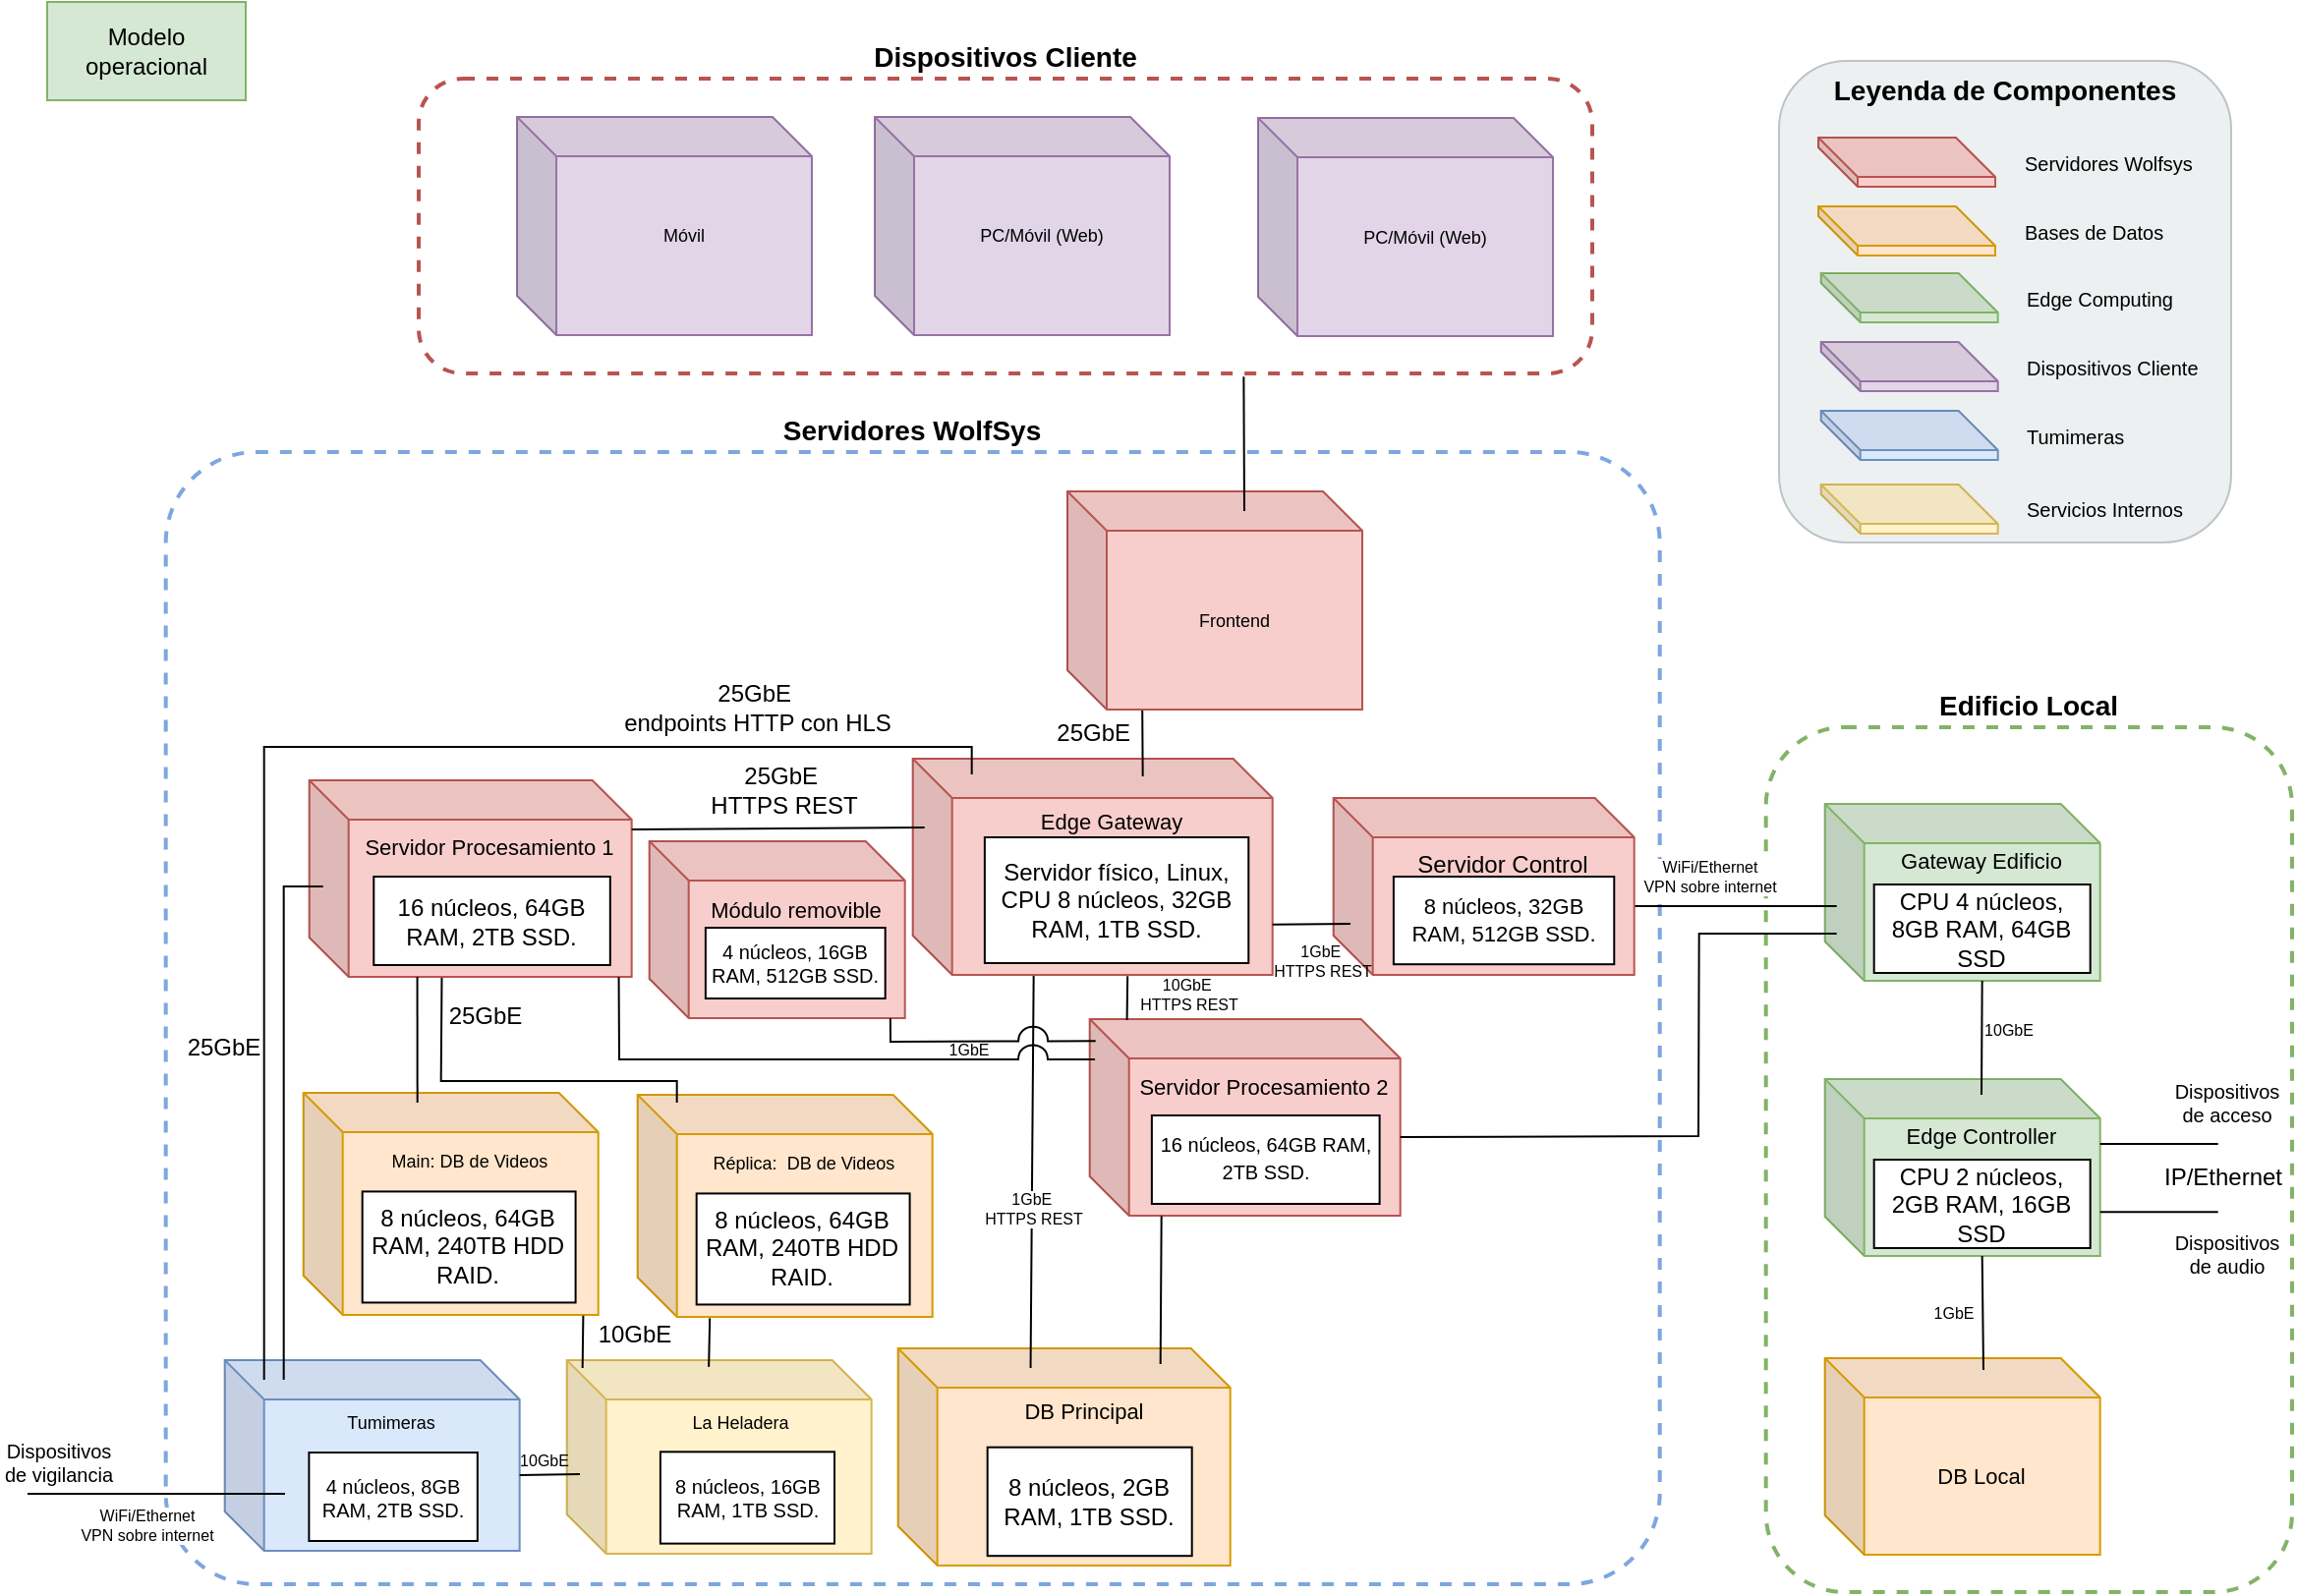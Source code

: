 <mxfile version="27.1.4">
  <diagram name="Page-1" id="L1RatjPxenl9vrnPu1-D">
    <mxGraphModel dx="332" dy="866" grid="1" gridSize="10" guides="1" tooltips="1" connect="1" arrows="1" fold="1" page="1" pageScale="1" pageWidth="1169" pageHeight="827" math="0" shadow="0">
      <root>
        <mxCell id="0" />
        <mxCell id="1" parent="0" />
        <mxCell id="_g4azJEwnOYep_s2dSTF-1" value="Servidores WolfSys" style="rounded=1;whiteSpace=wrap;html=1;fillColor=none;strokeColor=#7EA6E0;strokeWidth=2;dashed=1;verticalAlign=bottom;fontSize=14;fontStyle=1;labelPosition=center;verticalLabelPosition=top;align=center;arcSize=8;" parent="1" vertex="1">
          <mxGeometry x="1253.34" y="240" width="760" height="576" as="geometry" />
        </mxCell>
        <mxCell id="_g4azJEwnOYep_s2dSTF-2" value="Edificio Local" style="rounded=1;whiteSpace=wrap;html=1;fillColor=none;strokeColor=#82B366;strokeWidth=2;dashed=1;verticalAlign=bottom;fontSize=14;fontStyle=1;labelPosition=center;verticalLabelPosition=top;align=center;" parent="1" vertex="1">
          <mxGeometry x="2067.34" y="380" width="267.66" height="440" as="geometry" />
        </mxCell>
        <mxCell id="_g4azJEwnOYep_s2dSTF-3" value="" style="group" parent="1" vertex="1" connectable="0">
          <mxGeometry x="2097.34" y="419" width="140" height="90" as="geometry" />
        </mxCell>
        <mxCell id="_g4azJEwnOYep_s2dSTF-4" value="Gateway Edificio&lt;br&gt;&lt;br&gt;&lt;div&gt;&lt;br&gt;&lt;/div&gt;&lt;div&gt;&lt;br&gt;&lt;/div&gt;&lt;div&gt;&lt;br&gt;&lt;/div&gt;" style="shape=cube;whiteSpace=wrap;html=1;boundedLbl=1;backgroundOutline=1;darkOpacity=0.05;darkOpacity2=0.1;fillColor=#d5e8d4;strokeColor=#82b366;fontSize=11;fontStyle=0;" parent="_g4azJEwnOYep_s2dSTF-3" vertex="1">
          <mxGeometry width="140" height="90" as="geometry" />
        </mxCell>
        <mxCell id="_g4azJEwnOYep_s2dSTF-5" value="CPU 4 núcleos, 8GB RAM, 64GB SSD" style="rounded=0;whiteSpace=wrap;html=1;" parent="_g4azJEwnOYep_s2dSTF-3" vertex="1">
          <mxGeometry x="25" y="41" width="110" height="45" as="geometry" />
        </mxCell>
        <mxCell id="_g4azJEwnOYep_s2dSTF-7" value="" style="group" parent="1" vertex="1" connectable="0">
          <mxGeometry x="2074" y="41" width="230" height="245" as="geometry" />
        </mxCell>
        <mxCell id="_g4azJEwnOYep_s2dSTF-8" value="Leyenda de Componentes" style="rounded=1;whiteSpace=wrap;html=1;fillColor=#ECF0F1;strokeColor=#BDC3C7;verticalAlign=top;fontSize=14;fontStyle=1;" parent="_g4azJEwnOYep_s2dSTF-7" vertex="1">
          <mxGeometry width="230" height="245" as="geometry" />
        </mxCell>
        <mxCell id="_g4azJEwnOYep_s2dSTF-9" value="Servidores Wolfsys" style="shape=cube;whiteSpace=wrap;html=1;boundedLbl=1;backgroundOutline=1;darkOpacity=0.05;darkOpacity2=0.1;fillColor=#f8cecc;strokeColor=#b85450;fontSize=10;verticalAlign=middle;labelBackgroundColor=none;horizontal=1;labelPosition=right;verticalLabelPosition=middle;align=left;spacing=15;" parent="_g4azJEwnOYep_s2dSTF-7" vertex="1">
          <mxGeometry x="20" y="39" width="90" height="25" as="geometry" />
        </mxCell>
        <mxCell id="_g4azJEwnOYep_s2dSTF-10" value="Bases de Datos" style="shape=cube;whiteSpace=wrap;html=1;boundedLbl=1;backgroundOutline=1;darkOpacity=0.05;darkOpacity2=0.1;fillColor=#ffe6cc;strokeColor=#d79b00;fontSize=10;align=left;labelPosition=right;verticalLabelPosition=middle;verticalAlign=middle;spacing=15;" parent="_g4azJEwnOYep_s2dSTF-7" vertex="1">
          <mxGeometry x="20" y="74" width="90" height="25" as="geometry" />
        </mxCell>
        <mxCell id="_g4azJEwnOYep_s2dSTF-11" value="Edge Computing" style="shape=cube;whiteSpace=wrap;html=1;boundedLbl=1;backgroundOutline=1;darkOpacity=0.05;darkOpacity2=0.1;fillColor=#d5e8d4;strokeColor=#82b366;fontSize=10;labelPosition=right;verticalLabelPosition=middle;align=left;verticalAlign=middle;spacing=15;" parent="_g4azJEwnOYep_s2dSTF-7" vertex="1">
          <mxGeometry x="21.34" y="108" width="90" height="25" as="geometry" />
        </mxCell>
        <mxCell id="_g4azJEwnOYep_s2dSTF-12" value="Dispositivos Cliente" style="shape=cube;whiteSpace=wrap;html=1;boundedLbl=1;backgroundOutline=1;darkOpacity=0.05;darkOpacity2=0.1;fillColor=#e1d5e7;strokeColor=#9673a6;fontSize=10;labelPosition=right;verticalLabelPosition=middle;align=left;verticalAlign=middle;spacing=15;" parent="_g4azJEwnOYep_s2dSTF-7" vertex="1">
          <mxGeometry x="21.34" y="143" width="90" height="25" as="geometry" />
        </mxCell>
        <mxCell id="_g4azJEwnOYep_s2dSTF-13" value="Tumimeras" style="shape=cube;whiteSpace=wrap;html=1;boundedLbl=1;backgroundOutline=1;darkOpacity=0.05;darkOpacity2=0.1;fillColor=#dae8fc;strokeColor=#6c8ebf;fontSize=10;labelPosition=right;verticalLabelPosition=middle;align=left;verticalAlign=middle;spacing=15;" parent="_g4azJEwnOYep_s2dSTF-7" vertex="1">
          <mxGeometry x="21.34" y="178" width="90" height="25" as="geometry" />
        </mxCell>
        <mxCell id="_g4azJEwnOYep_s2dSTF-14" value="Servicios Internos" style="shape=cube;whiteSpace=wrap;html=1;boundedLbl=1;backgroundOutline=1;darkOpacity=0.05;darkOpacity2=0.1;fillColor=#fff2cc;strokeColor=#d6b656;fontSize=10;labelPosition=right;verticalLabelPosition=middle;align=left;verticalAlign=middle;spacing=15;" parent="_g4azJEwnOYep_s2dSTF-7" vertex="1">
          <mxGeometry x="21.34" y="215.5" width="90" height="25" as="geometry" />
        </mxCell>
        <mxCell id="_g4azJEwnOYep_s2dSTF-15" value="" style="group" parent="1" vertex="1" connectable="0">
          <mxGeometry x="2097.34" y="701" width="140" height="100" as="geometry" />
        </mxCell>
        <mxCell id="_g4azJEwnOYep_s2dSTF-16" value="DB Local" style="shape=cube;whiteSpace=wrap;html=1;boundedLbl=1;backgroundOutline=1;darkOpacity=0.05;darkOpacity2=0.1;fillColor=#ffe6cc;strokeColor=#d79b00;fontSize=11;fontStyle=0;" parent="_g4azJEwnOYep_s2dSTF-15" vertex="1">
          <mxGeometry width="140" height="100" as="geometry" />
        </mxCell>
        <mxCell id="_g4azJEwnOYep_s2dSTF-18" value="" style="group" parent="1" vertex="1" connectable="0">
          <mxGeometry x="2097.34" y="559" width="140" height="90" as="geometry" />
        </mxCell>
        <mxCell id="_g4azJEwnOYep_s2dSTF-19" value="Edge Controller&lt;br&gt;&lt;br&gt;&lt;div&gt;&lt;br&gt;&lt;/div&gt;&lt;div&gt;&lt;br&gt;&lt;/div&gt;&lt;div&gt;&lt;br&gt;&lt;/div&gt;" style="shape=cube;whiteSpace=wrap;html=1;boundedLbl=1;backgroundOutline=1;darkOpacity=0.05;darkOpacity2=0.1;fillColor=#d5e8d4;strokeColor=#82b366;fontSize=11;fontStyle=0;" parent="_g4azJEwnOYep_s2dSTF-18" vertex="1">
          <mxGeometry width="140" height="90" as="geometry" />
        </mxCell>
        <mxCell id="_g4azJEwnOYep_s2dSTF-20" value="CPU 2 núcleos, 2GB RAM, 16GB SSD" style="rounded=0;whiteSpace=wrap;html=1;" parent="_g4azJEwnOYep_s2dSTF-18" vertex="1">
          <mxGeometry x="25" y="41" width="110" height="45" as="geometry" />
        </mxCell>
        <mxCell id="_g4azJEwnOYep_s2dSTF-21" value="" style="endArrow=none;html=1;rounded=0;exitX=0;exitY=0;exitDx=153;exitDy=55;exitPerimeter=0;" parent="1" source="_g4azJEwnOYep_s2dSTF-33" edge="1">
          <mxGeometry width="50" height="50" relative="1" as="geometry">
            <mxPoint x="2033.34" y="430" as="sourcePoint" />
            <mxPoint x="2103.34" y="471" as="targetPoint" />
          </mxGeometry>
        </mxCell>
        <mxCell id="_g4azJEwnOYep_s2dSTF-24" value="" style="group" parent="1" vertex="1" connectable="0">
          <mxGeometry x="1625.84" y="696" width="169" height="110.5" as="geometry" />
        </mxCell>
        <mxCell id="_g4azJEwnOYep_s2dSTF-25" value="" style="group" parent="_g4azJEwnOYep_s2dSTF-24" vertex="1" connectable="0">
          <mxGeometry width="169" height="110.5" as="geometry" />
        </mxCell>
        <mxCell id="_g4azJEwnOYep_s2dSTF-26" value="DB Principal&lt;br&gt;&lt;br&gt;&lt;div&gt;&lt;br&gt;&lt;/div&gt;&lt;div&gt;&lt;br&gt;&lt;/div&gt;&lt;div&gt;&lt;br&gt;&lt;/div&gt;&lt;div&gt;&lt;br&gt;&lt;/div&gt;" style="shape=cube;whiteSpace=wrap;html=1;boundedLbl=1;backgroundOutline=1;darkOpacity=0.05;darkOpacity2=0.1;fillColor=#ffe6cc;strokeColor=#d79b00;fontSize=11;fontStyle=0;" parent="_g4azJEwnOYep_s2dSTF-25" vertex="1">
          <mxGeometry width="169" height="110.5" as="geometry" />
        </mxCell>
        <mxCell id="_g4azJEwnOYep_s2dSTF-27" value="&lt;span&gt;8 núcleos, 2GB RAM, 1TB SSD.&lt;/span&gt;" style="rounded=0;whiteSpace=wrap;html=1;fontSize=12;" parent="_g4azJEwnOYep_s2dSTF-25" vertex="1">
          <mxGeometry x="45.5" y="50.339" width="104.0" height="55.25" as="geometry" />
        </mxCell>
        <mxCell id="_g4azJEwnOYep_s2dSTF-28" value="" style="endArrow=none;html=1;rounded=0;exitX=0.399;exitY=0.09;exitDx=0;exitDy=0;exitPerimeter=0;entryX=0.336;entryY=1.002;entryDx=0;entryDy=0;entryPerimeter=0;" parent="1" source="_g4azJEwnOYep_s2dSTF-26" target="_g4azJEwnOYep_s2dSTF-45" edge="1">
          <mxGeometry width="50" height="50" relative="1" as="geometry">
            <mxPoint x="1663.34" y="676" as="sourcePoint" />
            <mxPoint x="1695.34" y="508" as="targetPoint" />
          </mxGeometry>
        </mxCell>
        <mxCell id="_g4azJEwnOYep_s2dSTF-29" value="" style="group" parent="1" vertex="1" connectable="0">
          <mxGeometry x="1723.34" y="528.5" width="158" height="100" as="geometry" />
        </mxCell>
        <mxCell id="_g4azJEwnOYep_s2dSTF-30" value="Servidor Procesamiento 2&lt;br&gt;&lt;br&gt;&lt;div&gt;&lt;br&gt;&lt;/div&gt;&lt;div&gt;&lt;br&gt;&lt;/div&gt;&lt;div&gt;&lt;br&gt;&lt;/div&gt;" style="shape=cube;whiteSpace=wrap;html=1;boundedLbl=1;backgroundOutline=1;darkOpacity=0.05;darkOpacity2=0.1;fillColor=#f8cecc;strokeColor=#b85450;fontSize=11;fontStyle=0;" parent="_g4azJEwnOYep_s2dSTF-29" vertex="1">
          <mxGeometry width="158.0" height="100" as="geometry" />
        </mxCell>
        <mxCell id="_g4azJEwnOYep_s2dSTF-31" value="&lt;span style=&quot;font-size: 10px;&quot;&gt;16 núcleos, 64GB RAM, 2TB SSD.&lt;/span&gt;" style="rounded=0;whiteSpace=wrap;html=1;verticalAlign=top;" parent="_g4azJEwnOYep_s2dSTF-29" vertex="1">
          <mxGeometry x="31.6" y="49" width="115.867" height="45" as="geometry" />
        </mxCell>
        <mxCell id="_g4azJEwnOYep_s2dSTF-32" value="" style="group" parent="1" vertex="1" connectable="0">
          <mxGeometry x="1847.34" y="416" width="153" height="90" as="geometry" />
        </mxCell>
        <mxCell id="_g4azJEwnOYep_s2dSTF-33" value="Servidor Control&lt;br&gt;&lt;div&gt;&lt;br&gt;&lt;/div&gt;&lt;div&gt;&lt;br&gt;&lt;/div&gt;&lt;div&gt;&lt;br&gt;&lt;/div&gt;" style="shape=cube;whiteSpace=wrap;html=1;boundedLbl=1;backgroundOutline=1;darkOpacity=0.05;darkOpacity2=0.1;fillColor=#f8cecc;strokeColor=#b85450;fontSize=12;fontStyle=0;" parent="_g4azJEwnOYep_s2dSTF-32" vertex="1">
          <mxGeometry width="153" height="90" as="geometry" />
        </mxCell>
        <mxCell id="_g4azJEwnOYep_s2dSTF-34" value="8 núcleos, 32GB RAM, 512GB SSD." style="rounded=0;whiteSpace=wrap;html=1;fontSize=11;" parent="_g4azJEwnOYep_s2dSTF-32" vertex="1">
          <mxGeometry x="30.6" y="40" width="112.2" height="44.6" as="geometry" />
        </mxCell>
        <mxCell id="_g4azJEwnOYep_s2dSTF-35" value="" style="group" parent="1" vertex="1" connectable="0">
          <mxGeometry x="1283.34" y="702" width="150" height="97" as="geometry" />
        </mxCell>
        <mxCell id="_g4azJEwnOYep_s2dSTF-36" value="Tumimeras&lt;br&gt;&lt;br&gt;&lt;div&gt;&lt;br&gt;&lt;/div&gt;&lt;div&gt;&lt;br&gt;&lt;/div&gt;&lt;div&gt;&lt;br&gt;&lt;/div&gt;&lt;div&gt;&lt;br&gt;&lt;/div&gt;" style="shape=cube;whiteSpace=wrap;html=1;boundedLbl=1;backgroundOutline=1;darkOpacity=0.05;darkOpacity2=0.1;fillColor=#dae8fc;strokeColor=#6c8ebf;fontSize=9;fontStyle=0;" parent="_g4azJEwnOYep_s2dSTF-35" vertex="1">
          <mxGeometry width="150" height="97" as="geometry" />
        </mxCell>
        <mxCell id="_g4azJEwnOYep_s2dSTF-37" value="&lt;span style=&quot;font-size: 10px;&quot;&gt;4 núcleos, 8GB RAM, 2TB SSD.&lt;/span&gt;" style="rounded=0;whiteSpace=wrap;html=1;fontSize=9;" parent="_g4azJEwnOYep_s2dSTF-35" vertex="1">
          <mxGeometry x="42.857" y="47" width="85.714" height="45" as="geometry" />
        </mxCell>
        <mxCell id="_g4azJEwnOYep_s2dSTF-38" value="" style="group" parent="1" vertex="1" connectable="0">
          <mxGeometry x="1323.34" y="566" width="150" height="113" as="geometry" />
        </mxCell>
        <mxCell id="_g4azJEwnOYep_s2dSTF-39" value="Main: DB de Videos&lt;br&gt;&lt;br&gt;&lt;br&gt;&lt;div&gt;&lt;br&gt;&lt;/div&gt;&lt;div&gt;&lt;br&gt;&lt;/div&gt;&lt;div&gt;&lt;br&gt;&lt;/div&gt;&lt;div&gt;&lt;br&gt;&lt;/div&gt;" style="shape=cube;whiteSpace=wrap;html=1;boundedLbl=1;backgroundOutline=1;darkOpacity=0.05;darkOpacity2=0.1;fillColor=#ffe6cc;strokeColor=#d79b00;fontSize=9;fontStyle=0;" parent="_g4azJEwnOYep_s2dSTF-38" vertex="1">
          <mxGeometry width="150" height="113.0" as="geometry" />
        </mxCell>
        <mxCell id="_g4azJEwnOYep_s2dSTF-40" value="8 núcleos, 64GB RAM, 240TB HDD RAID." style="rounded=0;whiteSpace=wrap;html=1;fontSize=12;" parent="_g4azJEwnOYep_s2dSTF-38" vertex="1">
          <mxGeometry x="30" y="50.22" width="108.46" height="56.5" as="geometry" />
        </mxCell>
        <mxCell id="_g4azJEwnOYep_s2dSTF-41" value="" style="group;align=center;verticalAlign=middle;" parent="1" vertex="1" connectable="0">
          <mxGeometry x="1326.34" y="407" width="164" height="100" as="geometry" />
        </mxCell>
        <mxCell id="_g4azJEwnOYep_s2dSTF-42" value="Servidor Procesamiento 1&lt;div&gt;&lt;br&gt;&lt;/div&gt;&lt;div&gt;&lt;br&gt;&lt;/div&gt;&lt;div&gt;&lt;br&gt;&lt;/div&gt;&lt;div&gt;&lt;br&gt;&lt;/div&gt;" style="shape=cube;whiteSpace=wrap;html=1;boundedLbl=1;backgroundOutline=1;darkOpacity=0.05;darkOpacity2=0.1;fillColor=#f8cecc;strokeColor=#b85450;fontSize=11;fontStyle=0;" parent="_g4azJEwnOYep_s2dSTF-41" vertex="1">
          <mxGeometry width="164.0" height="100" as="geometry" />
        </mxCell>
        <mxCell id="_g4azJEwnOYep_s2dSTF-43" value="&lt;font style=&quot;font-size: 12px;&quot;&gt;16 núcleos, 64GB RAM, 2TB SSD.&lt;/font&gt;" style="rounded=0;whiteSpace=wrap;html=1;verticalAlign=middle;fontSize=10;spacing=0;align=center;" parent="_g4azJEwnOYep_s2dSTF-41" vertex="1">
          <mxGeometry x="32.8" y="49" width="120.267" height="45" as="geometry" />
        </mxCell>
        <mxCell id="_g4azJEwnOYep_s2dSTF-44" value="" style="group" parent="1" vertex="1" connectable="0">
          <mxGeometry x="1633.34" y="406" width="183" height="100" as="geometry" />
        </mxCell>
        <mxCell id="_g4azJEwnOYep_s2dSTF-45" value="Edge Gateway&lt;div&gt;&lt;br&gt;&lt;/div&gt;&lt;div&gt;&lt;br&gt;&lt;/div&gt;&lt;div&gt;&lt;br&gt;&lt;/div&gt;&lt;div&gt;&lt;br&gt;&lt;/div&gt;&lt;div&gt;&lt;br&gt;&lt;/div&gt;" style="shape=cube;whiteSpace=wrap;html=1;boundedLbl=1;backgroundOutline=1;darkOpacity=0.05;darkOpacity2=0.1;fillColor=#f8cecc;strokeColor=#b85450;fontSize=11;fontStyle=0;" parent="_g4azJEwnOYep_s2dSTF-44" vertex="1">
          <mxGeometry y="-10" width="183" height="110" as="geometry" />
        </mxCell>
        <mxCell id="_g4azJEwnOYep_s2dSTF-46" value="&lt;font style=&quot;font-size: 12px;&quot;&gt;Servidor físico,&amp;nbsp;&lt;span style=&quot;background-color: transparent; color: light-dark(rgb(0, 0, 0), rgb(255, 255, 255));&quot;&gt;Linux, CPU 8 núcleos, 32GB RAM, 1TB SSD.&lt;/span&gt;&lt;/font&gt;" style="rounded=0;whiteSpace=wrap;html=1;fontSize=10;" parent="_g4azJEwnOYep_s2dSTF-44" vertex="1">
          <mxGeometry x="36.6" y="30" width="134.2" height="64" as="geometry" />
        </mxCell>
        <mxCell id="_g4azJEwnOYep_s2dSTF-47" value="" style="group" parent="1" vertex="1" connectable="0">
          <mxGeometry x="1499.34" y="438" width="140" height="90" as="geometry" />
        </mxCell>
        <mxCell id="_g4azJEwnOYep_s2dSTF-48" value="Módulo removible&lt;div&gt;&lt;br&gt;&lt;/div&gt;&lt;div&gt;&lt;br&gt;&lt;/div&gt;&lt;div&gt;&lt;br&gt;&lt;/div&gt;" style="shape=cube;whiteSpace=wrap;html=1;boundedLbl=1;backgroundOutline=1;darkOpacity=0.05;darkOpacity2=0.1;fillColor=#f8cecc;strokeColor=#b85450;fontSize=11;fontStyle=0;" parent="_g4azJEwnOYep_s2dSTF-47" vertex="1">
          <mxGeometry width="130" height="90" as="geometry" />
        </mxCell>
        <mxCell id="_g4azJEwnOYep_s2dSTF-49" value="4 núcleos, 16GB RAM, 512GB SSD." style="rounded=0;whiteSpace=wrap;html=1;verticalAlign=middle;fontSize=10;" parent="_g4azJEwnOYep_s2dSTF-47" vertex="1">
          <mxGeometry x="28.6" y="44" width="91.4" height="36" as="geometry" />
        </mxCell>
        <mxCell id="_g4azJEwnOYep_s2dSTF-50" value="" style="endArrow=none;html=1;rounded=0;exitX=0;exitY=0;exitDx=164.0;exitDy=60;exitPerimeter=0;" parent="1" edge="1">
          <mxGeometry width="50" height="50" relative="1" as="geometry">
            <mxPoint x="1490.34" y="432" as="sourcePoint" />
            <mxPoint x="1639.34" y="431" as="targetPoint" />
          </mxGeometry>
        </mxCell>
        <mxCell id="_g4azJEwnOYep_s2dSTF-51" value="" style="endArrow=none;html=1;rounded=0;entryX=0.335;entryY=1;entryDx=0;entryDy=0;entryPerimeter=0;" parent="1" target="_g4azJEwnOYep_s2dSTF-42" edge="1">
          <mxGeometry width="50" height="50" relative="1" as="geometry">
            <mxPoint x="1381.34" y="571" as="sourcePoint" />
            <mxPoint x="1381.116" y="539.3" as="targetPoint" />
          </mxGeometry>
        </mxCell>
        <mxCell id="_g4azJEwnOYep_s2dSTF-52" value="" style="endArrow=none;html=1;rounded=0;exitX=1;exitY=0.767;exitDx=0;exitDy=0;exitPerimeter=0;" parent="1" source="_g4azJEwnOYep_s2dSTF-45" edge="1">
          <mxGeometry width="50" height="50" relative="1" as="geometry">
            <mxPoint x="1823.34" y="536" as="sourcePoint" />
            <mxPoint x="1856" y="480" as="targetPoint" />
          </mxGeometry>
        </mxCell>
        <mxCell id="_g4azJEwnOYep_s2dSTF-53" value="" style="endArrow=none;html=1;rounded=0;entryX=0.96;entryY=1.001;entryDx=0;entryDy=0;entryPerimeter=0;jumpStyle=arc;jumpSize=15;exitX=0.017;exitY=0.205;exitDx=0;exitDy=0;exitPerimeter=0;" parent="1" target="_g4azJEwnOYep_s2dSTF-42" edge="1" source="_g4azJEwnOYep_s2dSTF-30">
          <mxGeometry width="50" height="50" relative="1" as="geometry">
            <mxPoint x="1726.34" y="544" as="sourcePoint" />
            <mxPoint x="1500.712" y="509.5" as="targetPoint" />
            <Array as="points">
              <mxPoint x="1484" y="549" />
            </Array>
          </mxGeometry>
        </mxCell>
        <mxCell id="_g4azJEwnOYep_s2dSTF-54" value="" style="endArrow=none;html=1;rounded=0;entryX=0.597;entryY=1.006;entryDx=0;entryDy=0;entryPerimeter=0;exitX=0.12;exitY=0.005;exitDx=0;exitDy=0;exitPerimeter=0;" parent="1" target="_g4azJEwnOYep_s2dSTF-45" edge="1" source="_g4azJEwnOYep_s2dSTF-30">
          <mxGeometry width="50" height="50" relative="1" as="geometry">
            <mxPoint x="1742.34" y="526" as="sourcePoint" />
            <mxPoint x="1783.34" y="566" as="targetPoint" />
          </mxGeometry>
        </mxCell>
        <mxCell id="_g4azJEwnOYep_s2dSTF-55" value="" style="endArrow=none;html=1;rounded=0;exitX=0.943;exitY=1.002;exitDx=0;exitDy=0;exitPerimeter=0;entryX=0.019;entryY=0.111;entryDx=0;entryDy=0;entryPerimeter=0;jumpStyle=arc;jumpSize=15;" parent="1" source="_g4azJEwnOYep_s2dSTF-48" target="_g4azJEwnOYep_s2dSTF-30" edge="1">
          <mxGeometry width="50" height="50" relative="1" as="geometry">
            <mxPoint x="1663.34" y="596" as="sourcePoint" />
            <mxPoint x="1713.34" y="546" as="targetPoint" />
            <Array as="points">
              <mxPoint x="1622" y="540" />
            </Array>
          </mxGeometry>
        </mxCell>
        <mxCell id="_g4azJEwnOYep_s2dSTF-56" value="" style="endArrow=none;html=1;rounded=0;exitX=0.231;exitY=1.001;exitDx=0;exitDy=0;exitPerimeter=0;" parent="1" source="_g4azJEwnOYep_s2dSTF-30" edge="1">
          <mxGeometry width="50" height="50" relative="1" as="geometry">
            <mxPoint x="1813.34" y="746" as="sourcePoint" />
            <mxPoint x="1759.34" y="704" as="targetPoint" />
          </mxGeometry>
        </mxCell>
        <mxCell id="_g4azJEwnOYep_s2dSTF-57" value="" style="endArrow=none;html=1;rounded=0;exitX=0;exitY=0;exitDx=158.0;exitDy=60;exitPerimeter=0;" parent="1" source="_g4azJEwnOYep_s2dSTF-30" edge="1">
          <mxGeometry width="50" height="50" relative="1" as="geometry">
            <mxPoint x="1943.34" y="640" as="sourcePoint" />
            <mxPoint x="2103.34" y="485" as="targetPoint" />
            <Array as="points">
              <mxPoint x="2033" y="588" />
              <mxPoint x="2033.34" y="485" />
            </Array>
          </mxGeometry>
        </mxCell>
        <mxCell id="_g4azJEwnOYep_s2dSTF-60" value="" style="group" parent="1" vertex="1" connectable="0">
          <mxGeometry x="1457.34" y="702" width="155" height="98.5" as="geometry" />
        </mxCell>
        <mxCell id="_g4azJEwnOYep_s2dSTF-61" value="&amp;nbsp;La Heladera&lt;br&gt;&lt;br&gt;&lt;div&gt;&lt;br&gt;&lt;/div&gt;&lt;div&gt;&lt;br&gt;&lt;/div&gt;&lt;div&gt;&lt;br&gt;&lt;/div&gt;&lt;div&gt;&lt;br&gt;&lt;/div&gt;" style="shape=cube;whiteSpace=wrap;html=1;boundedLbl=1;backgroundOutline=1;darkOpacity=0.05;darkOpacity2=0.1;fillColor=#fff2cc;strokeColor=#d6b656;fontSize=9;fontStyle=0;" parent="_g4azJEwnOYep_s2dSTF-60" vertex="1">
          <mxGeometry width="155" height="98.5" as="geometry" />
        </mxCell>
        <mxCell id="_g4azJEwnOYep_s2dSTF-62" value="&lt;span style=&quot;font-size: 10px;&quot;&gt;8 núcleos, 16GB RAM, 1TB SSD.&lt;/span&gt;" style="rounded=0;whiteSpace=wrap;html=1;fontSize=9;" parent="_g4azJEwnOYep_s2dSTF-60" vertex="1">
          <mxGeometry x="47.607" y="46.658" width="88.571" height="46.658" as="geometry" />
        </mxCell>
        <mxCell id="_g4azJEwnOYep_s2dSTF-63" value="" style="endArrow=none;html=1;rounded=0;exitX=0;exitY=0;exitDx=150;exitDy=58.5;exitPerimeter=0;" parent="1" source="_g4azJEwnOYep_s2dSTF-36" edge="1">
          <mxGeometry width="50" height="50" relative="1" as="geometry">
            <mxPoint x="1484.34" y="862" as="sourcePoint" />
            <mxPoint x="1464" y="760" as="targetPoint" />
          </mxGeometry>
        </mxCell>
        <mxCell id="_g4azJEwnOYep_s2dSTF-64" value="" style="endArrow=none;html=1;rounded=0;entryX=0.949;entryY=1.003;entryDx=0;entryDy=0;entryPerimeter=0;" parent="1" target="_g4azJEwnOYep_s2dSTF-39" edge="1">
          <mxGeometry width="50" height="50" relative="1" as="geometry">
            <mxPoint x="1465.34" y="706" as="sourcePoint" />
            <mxPoint x="1453.34" y="649" as="targetPoint" />
          </mxGeometry>
        </mxCell>
        <mxCell id="_g4azJEwnOYep_s2dSTF-65" value="" style="endArrow=none;html=1;rounded=0;" parent="1" edge="1">
          <mxGeometry width="50" height="50" relative="1" as="geometry">
            <mxPoint x="1313.34" y="712" as="sourcePoint" />
            <mxPoint x="1333.34" y="461" as="targetPoint" />
            <Array as="points">
              <mxPoint x="1313.34" y="461" />
            </Array>
          </mxGeometry>
        </mxCell>
        <mxCell id="_g4azJEwnOYep_s2dSTF-66" value="" style="endArrow=none;html=1;rounded=0;" parent="1" edge="1">
          <mxGeometry width="50" height="50" relative="1" as="geometry">
            <mxPoint x="1303.34" y="712" as="sourcePoint" />
            <mxPoint x="1663.34" y="404" as="targetPoint" />
            <Array as="points">
              <mxPoint x="1303.34" y="390" />
              <mxPoint x="1663.34" y="390" />
            </Array>
          </mxGeometry>
        </mxCell>
        <mxCell id="_g4azJEwnOYep_s2dSTF-67" value="" style="endArrow=none;html=1;rounded=0;entryX=0.254;entryY=1;entryDx=0;entryDy=0;entryPerimeter=0;" parent="1" target="-aFQt0R_n237FegXMDXR-12" edge="1">
          <mxGeometry width="50" height="50" relative="1" as="geometry">
            <mxPoint x="1750.34" y="405" as="sourcePoint" />
            <mxPoint x="1748.531" y="291.65" as="targetPoint" />
          </mxGeometry>
        </mxCell>
        <mxCell id="_g4azJEwnOYep_s2dSTF-73" value="Modelo operacional" style="rounded=0;whiteSpace=wrap;html=1;fillColor=#d5e8d4;strokeColor=#82b366;" parent="1" vertex="1">
          <mxGeometry x="1193" y="11" width="101" height="50" as="geometry" />
        </mxCell>
        <mxCell id="_g4azJEwnOYep_s2dSTF-74" value="" style="group" parent="1" vertex="1" connectable="0">
          <mxGeometry x="1493.34" y="567" width="150" height="113" as="geometry" />
        </mxCell>
        <mxCell id="_g4azJEwnOYep_s2dSTF-75" value="Réplica:&amp;nbsp; DB de Videos&lt;br&gt;&lt;br&gt;&lt;br&gt;&lt;div&gt;&lt;br&gt;&lt;/div&gt;&lt;div&gt;&lt;br&gt;&lt;/div&gt;&lt;div&gt;&lt;br&gt;&lt;/div&gt;&lt;div&gt;&lt;br&gt;&lt;/div&gt;" style="shape=cube;whiteSpace=wrap;html=1;boundedLbl=1;backgroundOutline=1;darkOpacity=0.05;darkOpacity2=0.1;fillColor=#ffe6cc;strokeColor=#d79b00;fontSize=9;fontStyle=0;" parent="_g4azJEwnOYep_s2dSTF-74" vertex="1">
          <mxGeometry width="150" height="113.0" as="geometry" />
        </mxCell>
        <mxCell id="_g4azJEwnOYep_s2dSTF-76" value="8 núcleos, 64GB RAM, 240TB HDD RAID." style="rounded=0;whiteSpace=wrap;html=1;fontSize=12;" parent="_g4azJEwnOYep_s2dSTF-74" vertex="1">
          <mxGeometry x="30" y="50.22" width="108.46" height="56.5" as="geometry" />
        </mxCell>
        <mxCell id="_g4azJEwnOYep_s2dSTF-77" value="" style="endArrow=none;html=1;rounded=0;entryX=0.411;entryY=1.005;entryDx=0;entryDy=0;entryPerimeter=0;" parent="1" target="_g4azJEwnOYep_s2dSTF-42" edge="1">
          <mxGeometry width="50" height="50" relative="1" as="geometry">
            <mxPoint x="1513.34" y="571" as="sourcePoint" />
            <mxPoint x="1463.34" y="520" as="targetPoint" />
            <Array as="points">
              <mxPoint x="1513.34" y="560" />
              <mxPoint x="1393.34" y="560" />
            </Array>
          </mxGeometry>
        </mxCell>
        <mxCell id="_g4azJEwnOYep_s2dSTF-78" value="" style="endArrow=none;html=1;rounded=0;entryX=0.245;entryY=1.006;entryDx=0;entryDy=0;entryPerimeter=0;exitX=0.466;exitY=0.035;exitDx=0;exitDy=0;exitPerimeter=0;" parent="1" source="_g4azJEwnOYep_s2dSTF-61" target="_g4azJEwnOYep_s2dSTF-75" edge="1">
          <mxGeometry width="50" height="50" relative="1" as="geometry">
            <mxPoint x="1400.34" y="708" as="sourcePoint" />
            <mxPoint x="1563.34" y="710" as="targetPoint" />
          </mxGeometry>
        </mxCell>
        <mxCell id="_g4azJEwnOYep_s2dSTF-79" value="" style="endArrow=none;html=1;rounded=0;entryX=0;entryY=0;entryDx=80;entryDy=90;entryPerimeter=0;" parent="1" target="_g4azJEwnOYep_s2dSTF-4" edge="1">
          <mxGeometry width="50" height="50" relative="1" as="geometry">
            <mxPoint x="2177" y="567" as="sourcePoint" />
            <mxPoint x="2317.34" y="500" as="targetPoint" />
          </mxGeometry>
        </mxCell>
        <mxCell id="_g4azJEwnOYep_s2dSTF-80" value="" style="endArrow=none;html=1;rounded=0;entryX=0;entryY=0;entryDx=80;entryDy=90;entryPerimeter=0;" parent="1" target="_g4azJEwnOYep_s2dSTF-19" edge="1">
          <mxGeometry width="50" height="50" relative="1" as="geometry">
            <mxPoint x="2178" y="707" as="sourcePoint" />
            <mxPoint x="2197.34" y="620" as="targetPoint" />
          </mxGeometry>
        </mxCell>
        <mxCell id="_g4azJEwnOYep_s2dSTF-82" value="" style="endArrow=none;html=1;rounded=0;exitX=0;exitY=0;exitDx=140;exitDy=55;exitPerimeter=0;" parent="1" edge="1">
          <mxGeometry width="50" height="50" relative="1" as="geometry">
            <mxPoint x="2237.34" y="592" as="sourcePoint" />
            <mxPoint x="2297.34" y="592" as="targetPoint" />
          </mxGeometry>
        </mxCell>
        <mxCell id="_g4azJEwnOYep_s2dSTF-85" value="Dispositivos de acceso" style="text;html=1;align=center;verticalAlign=middle;whiteSpace=wrap;rounded=0;fontSize=10;" parent="1" vertex="1">
          <mxGeometry x="2276.34" y="556" width="52" height="30" as="geometry" />
        </mxCell>
        <mxCell id="_g4azJEwnOYep_s2dSTF-86" value="" style="endArrow=none;html=1;rounded=0;exitX=1;exitY=0.751;exitDx=0;exitDy=0;exitPerimeter=0;" parent="1" source="_g4azJEwnOYep_s2dSTF-19" edge="1">
          <mxGeometry width="50" height="50" relative="1" as="geometry">
            <mxPoint x="2237.34" y="626.58" as="sourcePoint" />
            <mxPoint x="2297.34" y="626.58" as="targetPoint" />
          </mxGeometry>
        </mxCell>
        <mxCell id="_g4azJEwnOYep_s2dSTF-89" value="Dispositivos de audio" style="text;html=1;align=center;verticalAlign=middle;whiteSpace=wrap;rounded=0;fontSize=10;" parent="1" vertex="1">
          <mxGeometry x="2276.34" y="632.5" width="52" height="30" as="geometry" />
        </mxCell>
        <mxCell id="_g4azJEwnOYep_s2dSTF-90" value="" style="endArrow=none;html=1;rounded=0;" parent="1" edge="1">
          <mxGeometry width="50" height="50" relative="1" as="geometry">
            <mxPoint x="1183" y="770" as="sourcePoint" />
            <mxPoint x="1314" y="770" as="targetPoint" />
          </mxGeometry>
        </mxCell>
        <mxCell id="_g4azJEwnOYep_s2dSTF-93" value="Dispositivos de vigilancia" style="text;html=1;align=center;verticalAlign=middle;whiteSpace=wrap;rounded=0;fontSize=10;" parent="1" vertex="1">
          <mxGeometry x="1169" y="739" width="60" height="30" as="geometry" />
        </mxCell>
        <mxCell id="-aFQt0R_n237FegXMDXR-1" value="Dispositivos Cliente" style="rounded=1;whiteSpace=wrap;html=1;fillColor=none;strokeColor=#B85450;strokeWidth=2;dashed=1;verticalAlign=bottom;fontSize=14;fontStyle=1;labelPosition=center;verticalLabelPosition=top;align=center;" parent="1" vertex="1">
          <mxGeometry x="1382" y="50" width="597" height="150" as="geometry" />
        </mxCell>
        <mxCell id="-aFQt0R_n237FegXMDXR-2" value="" style="group;verticalAlign=bottom;labelPosition=center;verticalLabelPosition=top;align=center;" parent="1" vertex="1" connectable="0">
          <mxGeometry x="1432" y="69.5" width="150" height="111" as="geometry" />
        </mxCell>
        <mxCell id="-aFQt0R_n237FegXMDXR-3" value="Móvil&lt;div&gt;&lt;br&gt;&lt;/div&gt;" style="shape=cube;whiteSpace=wrap;html=1;boundedLbl=1;backgroundOutline=1;darkOpacity=0.05;darkOpacity2=0.1;fillColor=#e1d5e7;strokeColor=#9673a6;fontSize=9;fontStyle=0;" parent="-aFQt0R_n237FegXMDXR-2" vertex="1">
          <mxGeometry width="150" height="111" as="geometry" />
        </mxCell>
        <mxCell id="-aFQt0R_n237FegXMDXR-5" value="" style="group;verticalAlign=bottom;labelPosition=center;verticalLabelPosition=top;align=center;" parent="1" vertex="1" connectable="0">
          <mxGeometry x="1614" y="69.5" width="150" height="111" as="geometry" />
        </mxCell>
        <mxCell id="-aFQt0R_n237FegXMDXR-6" value="&lt;div&gt;PC/Móvil (Web)&lt;/div&gt;&lt;div&gt;&lt;br&gt;&lt;/div&gt;" style="shape=cube;whiteSpace=wrap;html=1;boundedLbl=1;backgroundOutline=1;darkOpacity=0.05;darkOpacity2=0.1;fillColor=#e1d5e7;strokeColor=#9673a6;fontSize=9;fontStyle=0;" parent="-aFQt0R_n237FegXMDXR-5" vertex="1">
          <mxGeometry width="150" height="111" as="geometry" />
        </mxCell>
        <mxCell id="-aFQt0R_n237FegXMDXR-8" value="" style="group;verticalAlign=bottom;labelPosition=center;verticalLabelPosition=top;align=center;" parent="1" vertex="1" connectable="0">
          <mxGeometry x="1809" y="70" width="150" height="111" as="geometry" />
        </mxCell>
        <mxCell id="-aFQt0R_n237FegXMDXR-9" value="&lt;div&gt;PC/Móvil (Web)&lt;/div&gt;&lt;div&gt;&lt;br&gt;&lt;/div&gt;" style="shape=cube;whiteSpace=wrap;html=1;boundedLbl=1;backgroundOutline=1;darkOpacity=0.05;darkOpacity2=0.1;fillColor=#e1d5e7;strokeColor=#9673a6;fontSize=9;fontStyle=0;" parent="-aFQt0R_n237FegXMDXR-8" vertex="1">
          <mxGeometry width="150" height="111" as="geometry" />
        </mxCell>
        <mxCell id="-aFQt0R_n237FegXMDXR-11" value="" style="group;verticalAlign=bottom;labelPosition=center;verticalLabelPosition=top;align=center;" parent="1" vertex="1" connectable="0">
          <mxGeometry x="1712" y="260" width="150" height="111" as="geometry" />
        </mxCell>
        <mxCell id="-aFQt0R_n237FegXMDXR-12" value="Frontend" style="shape=cube;whiteSpace=wrap;html=1;boundedLbl=1;backgroundOutline=1;darkOpacity=0.05;darkOpacity2=0.1;fillColor=#f8cecc;strokeColor=#b85450;fontSize=9;fontStyle=0;" parent="-aFQt0R_n237FegXMDXR-11" vertex="1">
          <mxGeometry width="150" height="111" as="geometry" />
        </mxCell>
        <mxCell id="-aFQt0R_n237FegXMDXR-14" value="" style="endArrow=none;html=1;rounded=0;entryX=0.703;entryY=1.011;entryDx=0;entryDy=0;entryPerimeter=0;" parent="1" target="-aFQt0R_n237FegXMDXR-1" edge="1">
          <mxGeometry width="50" height="50" relative="1" as="geometry">
            <mxPoint x="1802" y="270" as="sourcePoint" />
            <mxPoint x="2034.5" y="275" as="targetPoint" />
          </mxGeometry>
        </mxCell>
        <mxCell id="WbFh5DaYgJGqBUn1kQc4-1" value="25GbE" style="text;html=1;align=center;verticalAlign=middle;whiteSpace=wrap;rounded=0;" vertex="1" parent="1">
          <mxGeometry x="1386" y="512" width="60" height="30" as="geometry" />
        </mxCell>
        <mxCell id="WbFh5DaYgJGqBUn1kQc4-2" value="10GbE" style="text;html=1;align=center;verticalAlign=middle;whiteSpace=wrap;rounded=0;" vertex="1" parent="1">
          <mxGeometry x="1462" y="674" width="60" height="30" as="geometry" />
        </mxCell>
        <mxCell id="WbFh5DaYgJGqBUn1kQc4-3" value="WiFi/Ethernet&lt;div&gt;VPN sobre internet&lt;/div&gt;" style="text;html=1;align=center;verticalAlign=middle;whiteSpace=wrap;rounded=0;fontSize=8;labelBackgroundColor=default;" vertex="1" parent="1">
          <mxGeometry x="1208.5" y="770" width="70" height="31" as="geometry" />
        </mxCell>
        <mxCell id="WbFh5DaYgJGqBUn1kQc4-4" value="25GbE" style="text;html=1;align=center;verticalAlign=middle;whiteSpace=wrap;rounded=0;" vertex="1" parent="1">
          <mxGeometry x="1253.34" y="528" width="60" height="30" as="geometry" />
        </mxCell>
        <mxCell id="WbFh5DaYgJGqBUn1kQc4-5" value="25GbE&amp;nbsp;&lt;div&gt;HTTPS REST&lt;/div&gt;" style="text;html=1;align=center;verticalAlign=middle;whiteSpace=wrap;rounded=0;" vertex="1" parent="1">
          <mxGeometry x="1526" y="397" width="84" height="30" as="geometry" />
        </mxCell>
        <mxCell id="WbFh5DaYgJGqBUn1kQc4-6" value="1GbE" style="text;html=1;align=center;verticalAlign=middle;whiteSpace=wrap;rounded=0;fontSize=8;" vertex="1" parent="1">
          <mxGeometry x="1632" y="529" width="60" height="30" as="geometry" />
        </mxCell>
        <mxCell id="WbFh5DaYgJGqBUn1kQc4-7" value="1GbE&amp;nbsp;&lt;div&gt;HTTPS REST&lt;/div&gt;" style="text;html=1;align=center;verticalAlign=middle;whiteSpace=wrap;rounded=0;fontSize=8;" vertex="1" parent="1">
          <mxGeometry x="1800" y="484" width="84" height="30" as="geometry" />
        </mxCell>
        <mxCell id="WbFh5DaYgJGqBUn1kQc4-8" value="10GbE&amp;nbsp;&lt;div&gt;HTTPS REST&lt;/div&gt;" style="text;html=1;align=center;verticalAlign=middle;whiteSpace=wrap;rounded=0;fontSize=8;" vertex="1" parent="1">
          <mxGeometry x="1744" y="501" width="60" height="30" as="geometry" />
        </mxCell>
        <mxCell id="WbFh5DaYgJGqBUn1kQc4-9" value="1GbE&amp;nbsp;&lt;div&gt;HTTPS REST&lt;/div&gt;" style="text;html=1;align=center;verticalAlign=middle;whiteSpace=wrap;rounded=0;fontSize=8;labelBackgroundColor=default;" vertex="1" parent="1">
          <mxGeometry x="1653" y="610" width="84" height="30" as="geometry" />
        </mxCell>
        <mxCell id="WbFh5DaYgJGqBUn1kQc4-10" value="10GbE" style="text;html=1;align=center;verticalAlign=middle;whiteSpace=wrap;rounded=0;fontSize=8;" vertex="1" parent="1">
          <mxGeometry x="1416" y="738" width="60" height="30" as="geometry" />
        </mxCell>
        <mxCell id="WbFh5DaYgJGqBUn1kQc4-12" value="25GbE&amp;nbsp;&lt;div&gt;endpoints HTTP con HLS&lt;/div&gt;" style="text;html=1;align=center;verticalAlign=middle;whiteSpace=wrap;rounded=0;" vertex="1" parent="1">
          <mxGeometry x="1480" y="355" width="149" height="30" as="geometry" />
        </mxCell>
        <mxCell id="WbFh5DaYgJGqBUn1kQc4-13" value="25GbE&amp;nbsp;" style="text;html=1;align=center;verticalAlign=middle;whiteSpace=wrap;rounded=0;" vertex="1" parent="1">
          <mxGeometry x="1687" y="373" width="80" height="20" as="geometry" />
        </mxCell>
        <mxCell id="WbFh5DaYgJGqBUn1kQc4-14" value="IP/Ethernet" style="text;html=1;align=center;verticalAlign=middle;whiteSpace=wrap;rounded=0;" vertex="1" parent="1">
          <mxGeometry x="2270" y="594" width="60" height="30" as="geometry" />
        </mxCell>
        <mxCell id="WbFh5DaYgJGqBUn1kQc4-15" value="1GbE" style="text;html=1;align=center;verticalAlign=middle;whiteSpace=wrap;rounded=0;fontSize=8;" vertex="1" parent="1">
          <mxGeometry x="2143" y="669" width="40" height="17.5" as="geometry" />
        </mxCell>
        <mxCell id="WbFh5DaYgJGqBUn1kQc4-16" value="10GbE" style="text;html=1;align=center;verticalAlign=middle;whiteSpace=wrap;rounded=0;fontSize=8;" vertex="1" parent="1">
          <mxGeometry x="2171" y="525" width="40" height="17.5" as="geometry" />
        </mxCell>
        <mxCell id="WbFh5DaYgJGqBUn1kQc4-17" value="WiFi/Ethernet&lt;div&gt;VPN sobre internet&lt;/div&gt;" style="text;html=1;align=center;verticalAlign=middle;whiteSpace=wrap;rounded=0;fontSize=8;labelBackgroundColor=default;" vertex="1" parent="1">
          <mxGeometry x="2004" y="440.5" width="70" height="31" as="geometry" />
        </mxCell>
      </root>
    </mxGraphModel>
  </diagram>
</mxfile>
